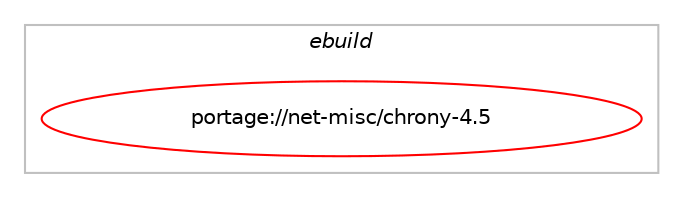 digraph prolog {

# *************
# Graph options
# *************

newrank=true;
concentrate=true;
compound=true;
graph [rankdir=LR,fontname=Helvetica,fontsize=10,ranksep=1.5];#, ranksep=2.5, nodesep=0.2];
edge  [arrowhead=vee];
node  [fontname=Helvetica,fontsize=10];

# **********
# The ebuild
# **********

subgraph cluster_leftcol {
color=gray;
label=<<i>ebuild</i>>;
id [label="portage://net-misc/chrony-4.5", color=red, width=4, href="../net-misc/chrony-4.5.svg"];
}

# ****************
# The dependencies
# ****************

subgraph cluster_midcol {
color=gray;
label=<<i>dependencies</i>>;
subgraph cluster_compile {
fillcolor="#eeeeee";
style=filled;
label=<<i>compile</i>>;
# *** BEGIN UNKNOWN DEPENDENCY TYPE (TODO) ***
# id -> equal(use_conditional_group(positive,caps,portage://net-misc/chrony-4.5,[package_dependency(portage://net-misc/chrony-4.5,install,no,acct-group,ntp,none,[,,],[],[]),package_dependency(portage://net-misc/chrony-4.5,install,no,acct-user,ntp,none,[,,],[],[]),package_dependency(portage://net-misc/chrony-4.5,install,no,sys-libs,libcap,none,[,,],[],[])]))
# *** END UNKNOWN DEPENDENCY TYPE (TODO) ***

# *** BEGIN UNKNOWN DEPENDENCY TYPE (TODO) ***
# id -> equal(use_conditional_group(positive,libtomcrypt,portage://net-misc/chrony-4.5,[package_dependency(portage://net-misc/chrony-4.5,install,no,dev-libs,libtomcrypt,none,[,,],any_same_slot,[])]))
# *** END UNKNOWN DEPENDENCY TYPE (TODO) ***

# *** BEGIN UNKNOWN DEPENDENCY TYPE (TODO) ***
# id -> equal(use_conditional_group(positive,nettle,portage://net-misc/chrony-4.5,[package_dependency(portage://net-misc/chrony-4.5,install,no,dev-libs,nettle,none,[,,],any_same_slot,[])]))
# *** END UNKNOWN DEPENDENCY TYPE (TODO) ***

# *** BEGIN UNKNOWN DEPENDENCY TYPE (TODO) ***
# id -> equal(use_conditional_group(positive,nss,portage://net-misc/chrony-4.5,[package_dependency(portage://net-misc/chrony-4.5,install,no,dev-libs,nss,none,[,,],any_same_slot,[])]))
# *** END UNKNOWN DEPENDENCY TYPE (TODO) ***

# *** BEGIN UNKNOWN DEPENDENCY TYPE (TODO) ***
# id -> equal(use_conditional_group(positive,nts,portage://net-misc/chrony-4.5,[package_dependency(portage://net-misc/chrony-4.5,install,no,net-libs,gnutls,none,[,,],any_same_slot,[])]))
# *** END UNKNOWN DEPENDENCY TYPE (TODO) ***

# *** BEGIN UNKNOWN DEPENDENCY TYPE (TODO) ***
# id -> equal(use_conditional_group(positive,pps,portage://net-misc/chrony-4.5,[package_dependency(portage://net-misc/chrony-4.5,install,no,net-misc,pps-tools,none,[,,],[],[])]))
# *** END UNKNOWN DEPENDENCY TYPE (TODO) ***

# *** BEGIN UNKNOWN DEPENDENCY TYPE (TODO) ***
# id -> equal(use_conditional_group(positive,readline,portage://net-misc/chrony-4.5,[package_dependency(portage://net-misc/chrony-4.5,install,no,dev-libs,libedit,none,[,,],[],[])]))
# *** END UNKNOWN DEPENDENCY TYPE (TODO) ***

# *** BEGIN UNKNOWN DEPENDENCY TYPE (TODO) ***
# id -> equal(use_conditional_group(positive,seccomp,portage://net-misc/chrony-4.5,[package_dependency(portage://net-misc/chrony-4.5,install,no,sys-libs,libseccomp,none,[,,],[],[])]))
# *** END UNKNOWN DEPENDENCY TYPE (TODO) ***

}
subgraph cluster_compileandrun {
fillcolor="#eeeeee";
style=filled;
label=<<i>compile and run</i>>;
}
subgraph cluster_run {
fillcolor="#eeeeee";
style=filled;
label=<<i>run</i>>;
# *** BEGIN UNKNOWN DEPENDENCY TYPE (TODO) ***
# id -> equal(use_conditional_group(positive,caps,portage://net-misc/chrony-4.5,[package_dependency(portage://net-misc/chrony-4.5,run,no,acct-group,ntp,none,[,,],[],[]),package_dependency(portage://net-misc/chrony-4.5,run,no,acct-user,ntp,none,[,,],[],[]),package_dependency(portage://net-misc/chrony-4.5,run,no,sys-libs,libcap,none,[,,],[],[])]))
# *** END UNKNOWN DEPENDENCY TYPE (TODO) ***

# *** BEGIN UNKNOWN DEPENDENCY TYPE (TODO) ***
# id -> equal(use_conditional_group(positive,libtomcrypt,portage://net-misc/chrony-4.5,[package_dependency(portage://net-misc/chrony-4.5,run,no,dev-libs,libtomcrypt,none,[,,],any_same_slot,[])]))
# *** END UNKNOWN DEPENDENCY TYPE (TODO) ***

# *** BEGIN UNKNOWN DEPENDENCY TYPE (TODO) ***
# id -> equal(use_conditional_group(positive,nettle,portage://net-misc/chrony-4.5,[package_dependency(portage://net-misc/chrony-4.5,run,no,dev-libs,nettle,none,[,,],any_same_slot,[])]))
# *** END UNKNOWN DEPENDENCY TYPE (TODO) ***

# *** BEGIN UNKNOWN DEPENDENCY TYPE (TODO) ***
# id -> equal(use_conditional_group(positive,nss,portage://net-misc/chrony-4.5,[package_dependency(portage://net-misc/chrony-4.5,run,no,dev-libs,nss,none,[,,],any_same_slot,[])]))
# *** END UNKNOWN DEPENDENCY TYPE (TODO) ***

# *** BEGIN UNKNOWN DEPENDENCY TYPE (TODO) ***
# id -> equal(use_conditional_group(positive,nts,portage://net-misc/chrony-4.5,[package_dependency(portage://net-misc/chrony-4.5,run,no,net-libs,gnutls,none,[,,],any_same_slot,[])]))
# *** END UNKNOWN DEPENDENCY TYPE (TODO) ***

# *** BEGIN UNKNOWN DEPENDENCY TYPE (TODO) ***
# id -> equal(use_conditional_group(positive,pps,portage://net-misc/chrony-4.5,[package_dependency(portage://net-misc/chrony-4.5,run,no,net-misc,pps-tools,none,[,,],[],[])]))
# *** END UNKNOWN DEPENDENCY TYPE (TODO) ***

# *** BEGIN UNKNOWN DEPENDENCY TYPE (TODO) ***
# id -> equal(use_conditional_group(positive,readline,portage://net-misc/chrony-4.5,[package_dependency(portage://net-misc/chrony-4.5,run,no,dev-libs,libedit,none,[,,],[],[])]))
# *** END UNKNOWN DEPENDENCY TYPE (TODO) ***

# *** BEGIN UNKNOWN DEPENDENCY TYPE (TODO) ***
# id -> equal(use_conditional_group(positive,seccomp,portage://net-misc/chrony-4.5,[package_dependency(portage://net-misc/chrony-4.5,run,no,sys-libs,libseccomp,none,[,,],[],[])]))
# *** END UNKNOWN DEPENDENCY TYPE (TODO) ***

# *** BEGIN UNKNOWN DEPENDENCY TYPE (TODO) ***
# id -> equal(use_conditional_group(positive,selinux,portage://net-misc/chrony-4.5,[package_dependency(portage://net-misc/chrony-4.5,run,no,sec-policy,selinux-chronyd,none,[,,],[],[])]))
# *** END UNKNOWN DEPENDENCY TYPE (TODO) ***

# *** BEGIN UNKNOWN DEPENDENCY TYPE (TODO) ***
# id -> equal(package_dependency(portage://net-misc/chrony-4.5,run,no,virtual,tmpfiles,none,[,,],[],[]))
# *** END UNKNOWN DEPENDENCY TYPE (TODO) ***

}
}

# **************
# The candidates
# **************

subgraph cluster_choices {
rank=same;
color=gray;
label=<<i>candidates</i>>;

}

}
